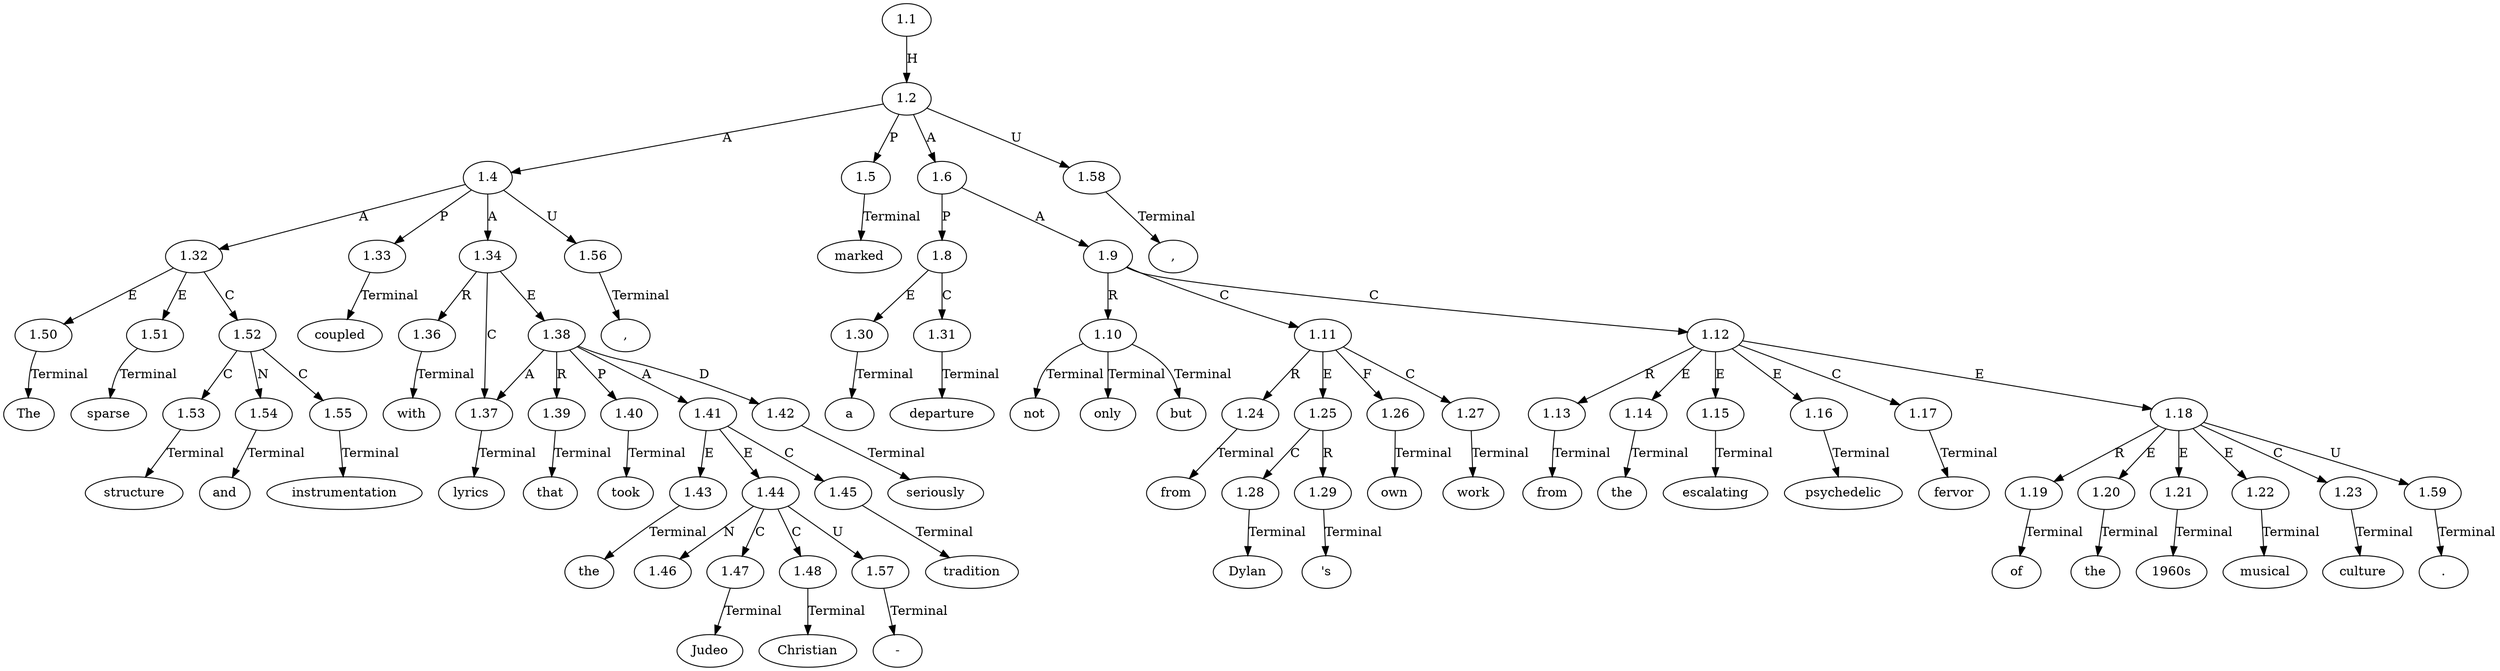 // Graph
digraph {
	0.1 [label=The ordering=out]
	0.10 [label=that ordering=out]
	0.11 [label=took ordering=out]
	0.12 [label=the ordering=out]
	0.13 [label=Judeo ordering=out]
	0.14 [label="-" ordering=out]
	0.15 [label=Christian ordering=out]
	0.16 [label=tradition ordering=out]
	0.17 [label=seriously ordering=out]
	0.18 [label="," ordering=out]
	0.19 [label=marked ordering=out]
	0.2 [label=sparse ordering=out]
	0.20 [label=a ordering=out]
	0.21 [label=departure ordering=out]
	0.22 [label=not ordering=out]
	0.23 [label=only ordering=out]
	0.24 [label=from ordering=out]
	0.25 [label=Dylan ordering=out]
	0.26 [label="'s" ordering=out]
	0.27 [label=own ordering=out]
	0.28 [label=work ordering=out]
	0.29 [label=but ordering=out]
	0.3 [label=structure ordering=out]
	0.30 [label=from ordering=out]
	0.31 [label=the ordering=out]
	0.32 [label=escalating ordering=out]
	0.33 [label=psychedelic ordering=out]
	0.34 [label=fervor ordering=out]
	0.35 [label=of ordering=out]
	0.36 [label=the ordering=out]
	0.37 [label="1960s" ordering=out]
	0.38 [label=musical ordering=out]
	0.39 [label=culture ordering=out]
	0.4 [label=and ordering=out]
	0.40 [label="." ordering=out]
	0.5 [label=instrumentation ordering=out]
	0.6 [label="," ordering=out]
	0.7 [label=coupled ordering=out]
	0.8 [label=with ordering=out]
	0.9 [label=lyrics ordering=out]
	1.1 [label=1.1 ordering=out]
	1.2 [label=1.2 ordering=out]
	1.4 [label=1.4 ordering=out]
	1.5 [label=1.5 ordering=out]
	1.6 [label=1.6 ordering=out]
	1.8 [label=1.8 ordering=out]
	1.9 [label=1.9 ordering=out]
	1.10 [label=1.10 ordering=out]
	1.11 [label=1.11 ordering=out]
	1.12 [label=1.12 ordering=out]
	1.13 [label=1.13 ordering=out]
	1.14 [label=1.14 ordering=out]
	1.15 [label=1.15 ordering=out]
	1.16 [label=1.16 ordering=out]
	1.17 [label=1.17 ordering=out]
	1.18 [label=1.18 ordering=out]
	1.19 [label=1.19 ordering=out]
	1.20 [label=1.20 ordering=out]
	1.21 [label=1.21 ordering=out]
	1.22 [label=1.22 ordering=out]
	1.23 [label=1.23 ordering=out]
	1.24 [label=1.24 ordering=out]
	1.25 [label=1.25 ordering=out]
	1.26 [label=1.26 ordering=out]
	1.27 [label=1.27 ordering=out]
	1.28 [label=1.28 ordering=out]
	1.29 [label=1.29 ordering=out]
	1.30 [label=1.30 ordering=out]
	1.31 [label=1.31 ordering=out]
	1.32 [label=1.32 ordering=out]
	1.33 [label=1.33 ordering=out]
	1.34 [label=1.34 ordering=out]
	1.36 [label=1.36 ordering=out]
	1.37 [label=1.37 ordering=out]
	1.38 [label=1.38 ordering=out]
	1.39 [label=1.39 ordering=out]
	1.40 [label=1.40 ordering=out]
	1.41 [label=1.41 ordering=out]
	1.42 [label=1.42 ordering=out]
	1.43 [label=1.43 ordering=out]
	1.44 [label=1.44 ordering=out]
	1.45 [label=1.45 ordering=out]
	1.46 [label=1.46 ordering=out]
	1.47 [label=1.47 ordering=out]
	1.48 [label=1.48 ordering=out]
	1.50 [label=1.50 ordering=out]
	1.51 [label=1.51 ordering=out]
	1.52 [label=1.52 ordering=out]
	1.53 [label=1.53 ordering=out]
	1.54 [label=1.54 ordering=out]
	1.55 [label=1.55 ordering=out]
	1.56 [label=1.56 ordering=out]
	1.57 [label=1.57 ordering=out]
	1.58 [label=1.58 ordering=out]
	1.59 [label=1.59 ordering=out]
	1.1 -> 1.2 [label=H ordering=out]
	1.2 -> 1.4 [label=A ordering=out]
	1.2 -> 1.5 [label=P ordering=out]
	1.2 -> 1.6 [label=A ordering=out]
	1.2 -> 1.58 [label=U ordering=out]
	1.4 -> 1.32 [label=A ordering=out]
	1.4 -> 1.33 [label=P ordering=out]
	1.4 -> 1.34 [label=A ordering=out]
	1.4 -> 1.56 [label=U ordering=out]
	1.5 -> 0.19 [label=Terminal ordering=out]
	1.6 -> 1.8 [label=P ordering=out]
	1.6 -> 1.9 [label=A ordering=out]
	1.8 -> 1.30 [label=E ordering=out]
	1.8 -> 1.31 [label=C ordering=out]
	1.9 -> 1.10 [label=R ordering=out]
	1.9 -> 1.11 [label=C ordering=out]
	1.9 -> 1.12 [label=C ordering=out]
	1.10 -> 0.22 [label=Terminal ordering=out]
	1.10 -> 0.23 [label=Terminal ordering=out]
	1.10 -> 0.29 [label=Terminal ordering=out]
	1.11 -> 1.24 [label=R ordering=out]
	1.11 -> 1.25 [label=E ordering=out]
	1.11 -> 1.26 [label=F ordering=out]
	1.11 -> 1.27 [label=C ordering=out]
	1.12 -> 1.13 [label=R ordering=out]
	1.12 -> 1.14 [label=E ordering=out]
	1.12 -> 1.15 [label=E ordering=out]
	1.12 -> 1.16 [label=E ordering=out]
	1.12 -> 1.17 [label=C ordering=out]
	1.12 -> 1.18 [label=E ordering=out]
	1.13 -> 0.30 [label=Terminal ordering=out]
	1.14 -> 0.31 [label=Terminal ordering=out]
	1.15 -> 0.32 [label=Terminal ordering=out]
	1.16 -> 0.33 [label=Terminal ordering=out]
	1.17 -> 0.34 [label=Terminal ordering=out]
	1.18 -> 1.19 [label=R ordering=out]
	1.18 -> 1.20 [label=E ordering=out]
	1.18 -> 1.21 [label=E ordering=out]
	1.18 -> 1.22 [label=E ordering=out]
	1.18 -> 1.23 [label=C ordering=out]
	1.18 -> 1.59 [label=U ordering=out]
	1.19 -> 0.35 [label=Terminal ordering=out]
	1.20 -> 0.36 [label=Terminal ordering=out]
	1.21 -> 0.37 [label=Terminal ordering=out]
	1.22 -> 0.38 [label=Terminal ordering=out]
	1.23 -> 0.39 [label=Terminal ordering=out]
	1.24 -> 0.24 [label=Terminal ordering=out]
	1.25 -> 1.28 [label=C ordering=out]
	1.25 -> 1.29 [label=R ordering=out]
	1.26 -> 0.27 [label=Terminal ordering=out]
	1.27 -> 0.28 [label=Terminal ordering=out]
	1.28 -> 0.25 [label=Terminal ordering=out]
	1.29 -> 0.26 [label=Terminal ordering=out]
	1.30 -> 0.20 [label=Terminal ordering=out]
	1.31 -> 0.21 [label=Terminal ordering=out]
	1.32 -> 1.50 [label=E ordering=out]
	1.32 -> 1.51 [label=E ordering=out]
	1.32 -> 1.52 [label=C ordering=out]
	1.33 -> 0.7 [label=Terminal ordering=out]
	1.34 -> 1.36 [label=R ordering=out]
	1.34 -> 1.37 [label=C ordering=out]
	1.34 -> 1.38 [label=E ordering=out]
	1.36 -> 0.8 [label=Terminal ordering=out]
	1.37 -> 0.9 [label=Terminal ordering=out]
	1.38 -> 1.37 [label=A ordering=out]
	1.38 -> 1.39 [label=R ordering=out]
	1.38 -> 1.40 [label=P ordering=out]
	1.38 -> 1.41 [label=A ordering=out]
	1.38 -> 1.42 [label=D ordering=out]
	1.39 -> 0.10 [label=Terminal ordering=out]
	1.40 -> 0.11 [label=Terminal ordering=out]
	1.41 -> 1.43 [label=E ordering=out]
	1.41 -> 1.44 [label=E ordering=out]
	1.41 -> 1.45 [label=C ordering=out]
	1.42 -> 0.17 [label=Terminal ordering=out]
	1.43 -> 0.12 [label=Terminal ordering=out]
	1.44 -> 1.46 [label=N ordering=out]
	1.44 -> 1.47 [label=C ordering=out]
	1.44 -> 1.48 [label=C ordering=out]
	1.44 -> 1.57 [label=U ordering=out]
	1.45 -> 0.16 [label=Terminal ordering=out]
	1.47 -> 0.13 [label=Terminal ordering=out]
	1.48 -> 0.15 [label=Terminal ordering=out]
	1.50 -> 0.1 [label=Terminal ordering=out]
	1.51 -> 0.2 [label=Terminal ordering=out]
	1.52 -> 1.53 [label=C ordering=out]
	1.52 -> 1.54 [label=N ordering=out]
	1.52 -> 1.55 [label=C ordering=out]
	1.53 -> 0.3 [label=Terminal ordering=out]
	1.54 -> 0.4 [label=Terminal ordering=out]
	1.55 -> 0.5 [label=Terminal ordering=out]
	1.56 -> 0.6 [label=Terminal ordering=out]
	1.57 -> 0.14 [label=Terminal ordering=out]
	1.58 -> 0.18 [label=Terminal ordering=out]
	1.59 -> 0.40 [label=Terminal ordering=out]
}
